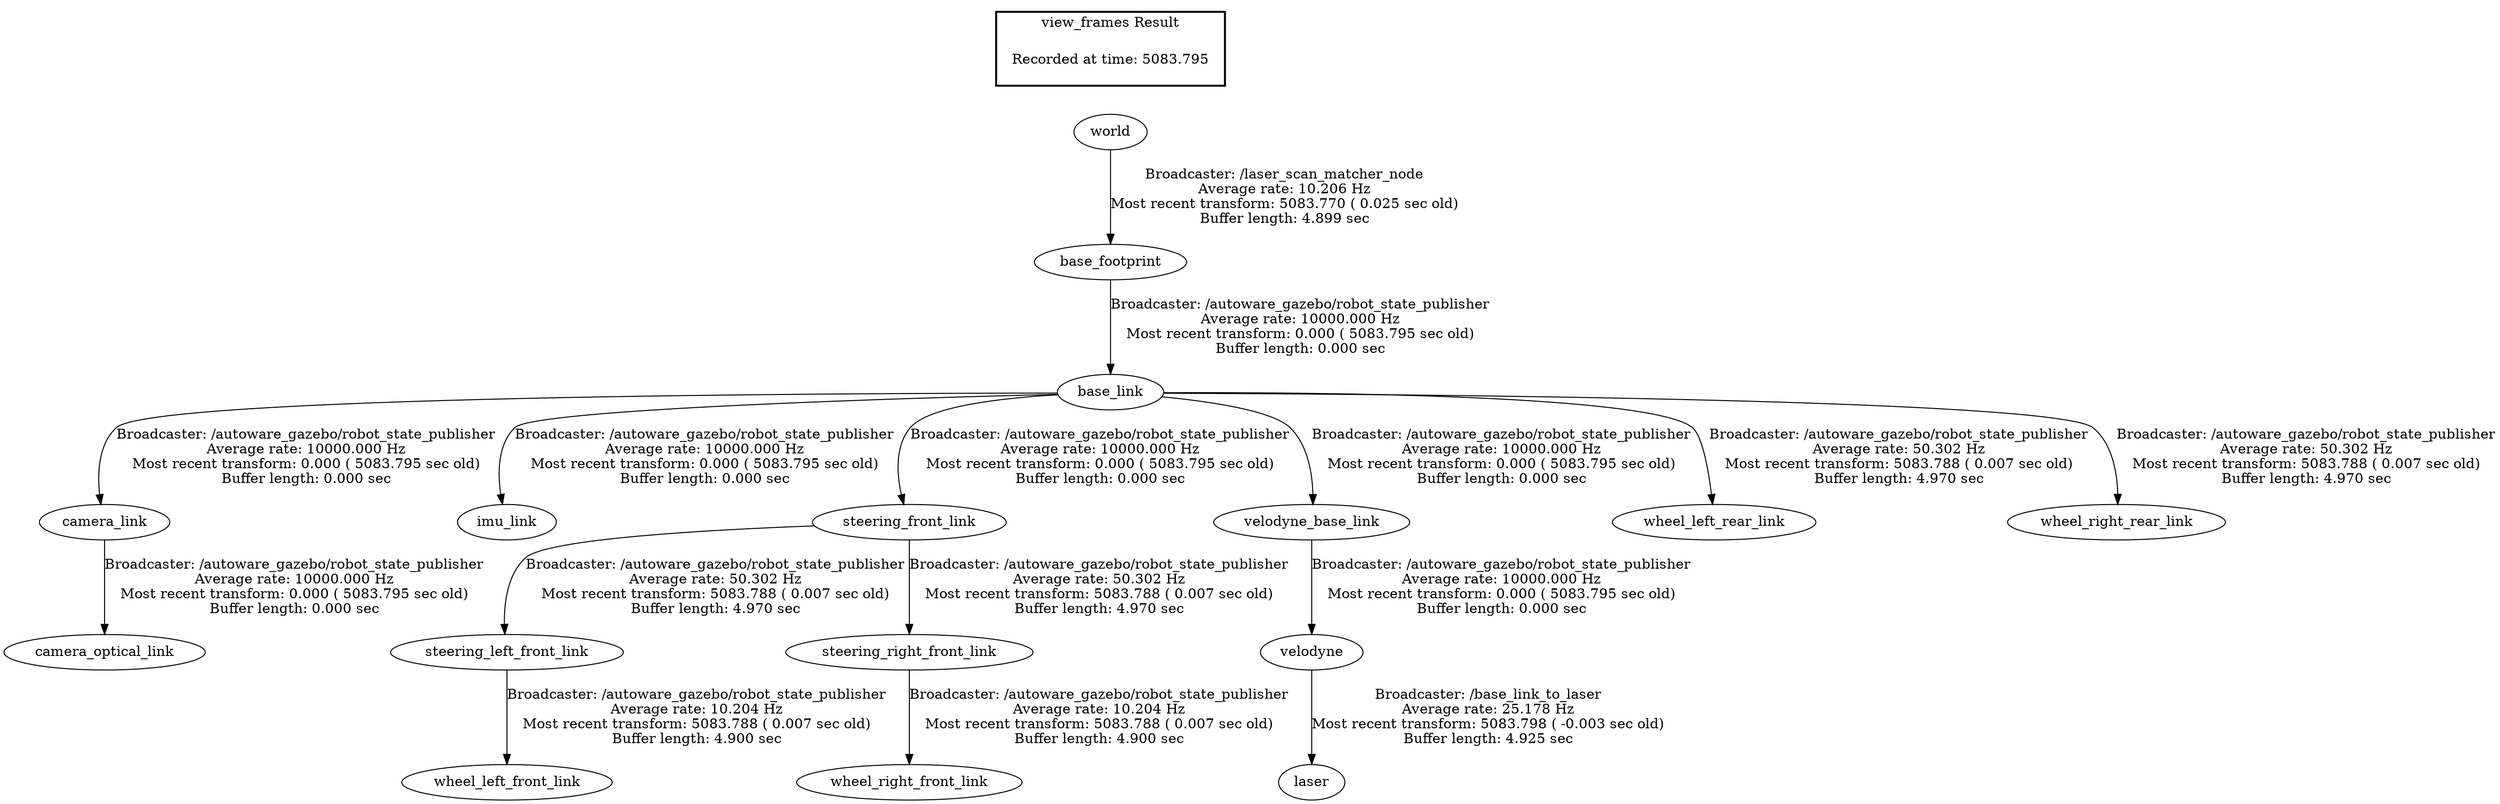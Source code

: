 digraph G {
"base_footprint" -> "base_link"[label="Broadcaster: /autoware_gazebo/robot_state_publisher\nAverage rate: 10000.000 Hz\nMost recent transform: 0.000 ( 5083.795 sec old)\nBuffer length: 0.000 sec\n"];
"world" -> "base_footprint"[label="Broadcaster: /laser_scan_matcher_node\nAverage rate: 10.206 Hz\nMost recent transform: 5083.770 ( 0.025 sec old)\nBuffer length: 4.899 sec\n"];
"base_link" -> "camera_link"[label="Broadcaster: /autoware_gazebo/robot_state_publisher\nAverage rate: 10000.000 Hz\nMost recent transform: 0.000 ( 5083.795 sec old)\nBuffer length: 0.000 sec\n"];
"camera_link" -> "camera_optical_link"[label="Broadcaster: /autoware_gazebo/robot_state_publisher\nAverage rate: 10000.000 Hz\nMost recent transform: 0.000 ( 5083.795 sec old)\nBuffer length: 0.000 sec\n"];
"base_link" -> "imu_link"[label="Broadcaster: /autoware_gazebo/robot_state_publisher\nAverage rate: 10000.000 Hz\nMost recent transform: 0.000 ( 5083.795 sec old)\nBuffer length: 0.000 sec\n"];
"base_link" -> "steering_front_link"[label="Broadcaster: /autoware_gazebo/robot_state_publisher\nAverage rate: 10000.000 Hz\nMost recent transform: 0.000 ( 5083.795 sec old)\nBuffer length: 0.000 sec\n"];
"base_link" -> "velodyne_base_link"[label="Broadcaster: /autoware_gazebo/robot_state_publisher\nAverage rate: 10000.000 Hz\nMost recent transform: 0.000 ( 5083.795 sec old)\nBuffer length: 0.000 sec\n"];
"velodyne_base_link" -> "velodyne"[label="Broadcaster: /autoware_gazebo/robot_state_publisher\nAverage rate: 10000.000 Hz\nMost recent transform: 0.000 ( 5083.795 sec old)\nBuffer length: 0.000 sec\n"];
"steering_front_link" -> "steering_left_front_link"[label="Broadcaster: /autoware_gazebo/robot_state_publisher\nAverage rate: 50.302 Hz\nMost recent transform: 5083.788 ( 0.007 sec old)\nBuffer length: 4.970 sec\n"];
"steering_front_link" -> "steering_right_front_link"[label="Broadcaster: /autoware_gazebo/robot_state_publisher\nAverage rate: 50.302 Hz\nMost recent transform: 5083.788 ( 0.007 sec old)\nBuffer length: 4.970 sec\n"];
"base_link" -> "wheel_left_rear_link"[label="Broadcaster: /autoware_gazebo/robot_state_publisher\nAverage rate: 50.302 Hz\nMost recent transform: 5083.788 ( 0.007 sec old)\nBuffer length: 4.970 sec\n"];
"base_link" -> "wheel_right_rear_link"[label="Broadcaster: /autoware_gazebo/robot_state_publisher\nAverage rate: 50.302 Hz\nMost recent transform: 5083.788 ( 0.007 sec old)\nBuffer length: 4.970 sec\n"];
"velodyne" -> "laser"[label="Broadcaster: /base_link_to_laser\nAverage rate: 25.178 Hz\nMost recent transform: 5083.798 ( -0.003 sec old)\nBuffer length: 4.925 sec\n"];
"steering_left_front_link" -> "wheel_left_front_link"[label="Broadcaster: /autoware_gazebo/robot_state_publisher\nAverage rate: 10.204 Hz\nMost recent transform: 5083.788 ( 0.007 sec old)\nBuffer length: 4.900 sec\n"];
"steering_right_front_link" -> "wheel_right_front_link"[label="Broadcaster: /autoware_gazebo/robot_state_publisher\nAverage rate: 10.204 Hz\nMost recent transform: 5083.788 ( 0.007 sec old)\nBuffer length: 4.900 sec\n"];
edge [style=invis];
 subgraph cluster_legend { style=bold; color=black; label ="view_frames Result";
"Recorded at time: 5083.795"[ shape=plaintext ] ;
 }->"world";
}